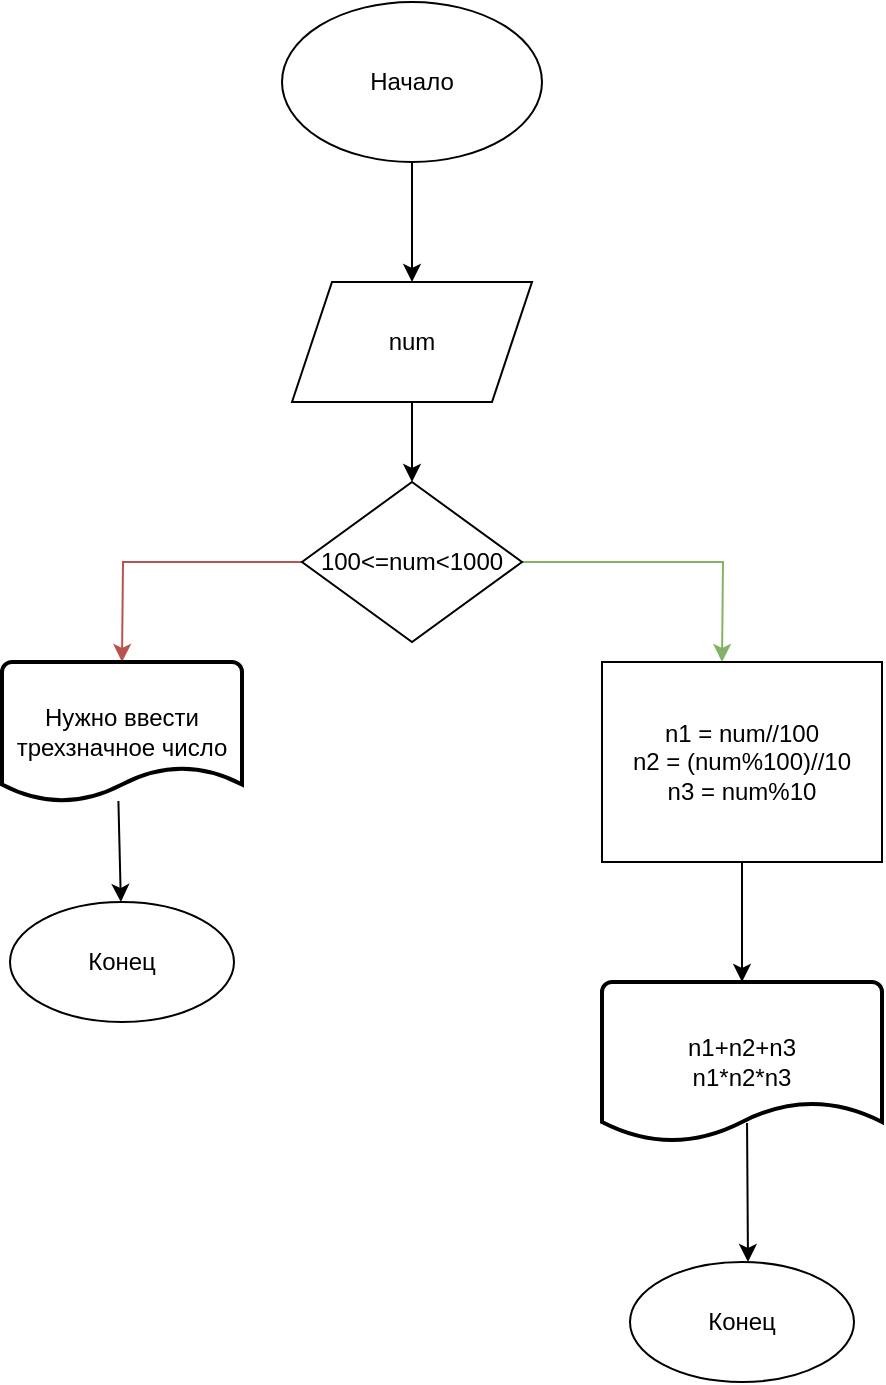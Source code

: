 <mxfile version="16.5.1" type="device"><diagram id="QXOVNTtsmMVVvQDCPEhc" name="Page-1"><mxGraphModel dx="1117" dy="770" grid="1" gridSize="10" guides="1" tooltips="1" connect="1" arrows="1" fold="1" page="1" pageScale="1" pageWidth="850" pageHeight="1100" math="0" shadow="0"><root><mxCell id="0"/><mxCell id="1" parent="0"/><mxCell id="iHQNfEN6UmT1QwGv4W2q-1" value="Начало" style="ellipse;whiteSpace=wrap;html=1;" vertex="1" parent="1"><mxGeometry x="360" y="30" width="130" height="80" as="geometry"/></mxCell><mxCell id="iHQNfEN6UmT1QwGv4W2q-2" value="num" style="shape=parallelogram;perimeter=parallelogramPerimeter;whiteSpace=wrap;html=1;fixedSize=1;fontStyle=0" vertex="1" parent="1"><mxGeometry x="365" y="170" width="120" height="60" as="geometry"/></mxCell><mxCell id="iHQNfEN6UmT1QwGv4W2q-3" value="" style="endArrow=classic;html=1;rounded=0;exitX=0.5;exitY=1;exitDx=0;exitDy=0;entryX=0.5;entryY=0;entryDx=0;entryDy=0;fontStyle=0" edge="1" parent="1" source="iHQNfEN6UmT1QwGv4W2q-1" target="iHQNfEN6UmT1QwGv4W2q-2"><mxGeometry width="50" height="50" relative="1" as="geometry"><mxPoint x="360" y="340" as="sourcePoint"/><mxPoint x="410" y="290" as="targetPoint"/></mxGeometry></mxCell><mxCell id="iHQNfEN6UmT1QwGv4W2q-7" style="edgeStyle=orthogonalEdgeStyle;rounded=0;orthogonalLoop=1;jettySize=auto;html=1;exitX=0;exitY=0.5;exitDx=0;exitDy=0;fillColor=#f8cecc;strokeColor=#b85450;fontStyle=0" edge="1" parent="1" source="iHQNfEN6UmT1QwGv4W2q-4"><mxGeometry relative="1" as="geometry"><mxPoint x="280" y="360" as="targetPoint"/></mxGeometry></mxCell><mxCell id="iHQNfEN6UmT1QwGv4W2q-8" style="edgeStyle=orthogonalEdgeStyle;rounded=0;orthogonalLoop=1;jettySize=auto;html=1;exitX=1;exitY=0.5;exitDx=0;exitDy=0;fillColor=#d5e8d4;strokeColor=#82b366;fontStyle=0" edge="1" parent="1" source="iHQNfEN6UmT1QwGv4W2q-4"><mxGeometry relative="1" as="geometry"><mxPoint x="580" y="360" as="targetPoint"/></mxGeometry></mxCell><mxCell id="iHQNfEN6UmT1QwGv4W2q-4" value="100&amp;lt;=num&amp;lt;1000" style="rhombus;whiteSpace=wrap;html=1;fontStyle=0" vertex="1" parent="1"><mxGeometry x="370" y="270" width="110" height="80" as="geometry"/></mxCell><mxCell id="iHQNfEN6UmT1QwGv4W2q-5" value="" style="endArrow=classic;html=1;rounded=0;exitX=0.5;exitY=1;exitDx=0;exitDy=0;entryX=0.5;entryY=0;entryDx=0;entryDy=0;fontStyle=0" edge="1" parent="1" source="iHQNfEN6UmT1QwGv4W2q-2" target="iHQNfEN6UmT1QwGv4W2q-4"><mxGeometry width="50" height="50" relative="1" as="geometry"><mxPoint x="360" y="340" as="sourcePoint"/><mxPoint x="410" y="290" as="targetPoint"/></mxGeometry></mxCell><mxCell id="iHQNfEN6UmT1QwGv4W2q-10" value="Нужно ввести трехзначное число" style="strokeWidth=2;html=1;shape=mxgraph.flowchart.document2;whiteSpace=wrap;size=0.25;fontStyle=0" vertex="1" parent="1"><mxGeometry x="220" y="360" width="120" height="70" as="geometry"/></mxCell><mxCell id="iHQNfEN6UmT1QwGv4W2q-11" value="" style="endArrow=classic;html=1;rounded=0;exitX=0.485;exitY=0.993;exitDx=0;exitDy=0;exitPerimeter=0;fontStyle=0" edge="1" parent="1" source="iHQNfEN6UmT1QwGv4W2q-10" target="iHQNfEN6UmT1QwGv4W2q-12"><mxGeometry width="50" height="50" relative="1" as="geometry"><mxPoint x="360" y="320" as="sourcePoint"/><mxPoint x="278" y="470" as="targetPoint"/></mxGeometry></mxCell><mxCell id="iHQNfEN6UmT1QwGv4W2q-12" value="Конец" style="ellipse;whiteSpace=wrap;html=1;fontStyle=0" vertex="1" parent="1"><mxGeometry x="224" y="480" width="112" height="60" as="geometry"/></mxCell><mxCell id="iHQNfEN6UmT1QwGv4W2q-14" style="edgeStyle=orthogonalEdgeStyle;rounded=0;orthogonalLoop=1;jettySize=auto;html=1;exitX=0.5;exitY=1;exitDx=0;exitDy=0;entryX=0.5;entryY=0;entryDx=0;entryDy=0;entryPerimeter=0;fontStyle=0" edge="1" parent="1" source="iHQNfEN6UmT1QwGv4W2q-13" target="iHQNfEN6UmT1QwGv4W2q-17"><mxGeometry relative="1" as="geometry"><mxPoint x="590.0" y="480" as="targetPoint"/></mxGeometry></mxCell><mxCell id="iHQNfEN6UmT1QwGv4W2q-13" value="n1 = num//100&lt;br&gt;n2 = (num%100)//10&lt;br&gt;n3 = num%10" style="rounded=0;whiteSpace=wrap;html=1;fontStyle=0" vertex="1" parent="1"><mxGeometry x="520" y="360" width="140" height="100" as="geometry"/></mxCell><mxCell id="iHQNfEN6UmT1QwGv4W2q-17" value="&lt;span&gt;n1+n2+n3&lt;/span&gt;&lt;br&gt;&lt;span&gt;n1*n2*n3&lt;/span&gt;" style="strokeWidth=2;html=1;shape=mxgraph.flowchart.document2;whiteSpace=wrap;size=0.25;fontStyle=0" vertex="1" parent="1"><mxGeometry x="520" y="520" width="140" height="80" as="geometry"/></mxCell><mxCell id="iHQNfEN6UmT1QwGv4W2q-30" value="Конец" style="ellipse;whiteSpace=wrap;html=1;fontStyle=0" vertex="1" parent="1"><mxGeometry x="534" y="660" width="112" height="60" as="geometry"/></mxCell><mxCell id="iHQNfEN6UmT1QwGv4W2q-31" value="" style="endArrow=classic;html=1;rounded=0;exitX=0.518;exitY=0.881;exitDx=0;exitDy=0;exitPerimeter=0;fontStyle=0;" edge="1" parent="1" source="iHQNfEN6UmT1QwGv4W2q-17"><mxGeometry width="50" height="50" relative="1" as="geometry"><mxPoint x="288.2" y="439.51" as="sourcePoint"/><mxPoint x="593" y="660" as="targetPoint"/></mxGeometry></mxCell></root></mxGraphModel></diagram></mxfile>